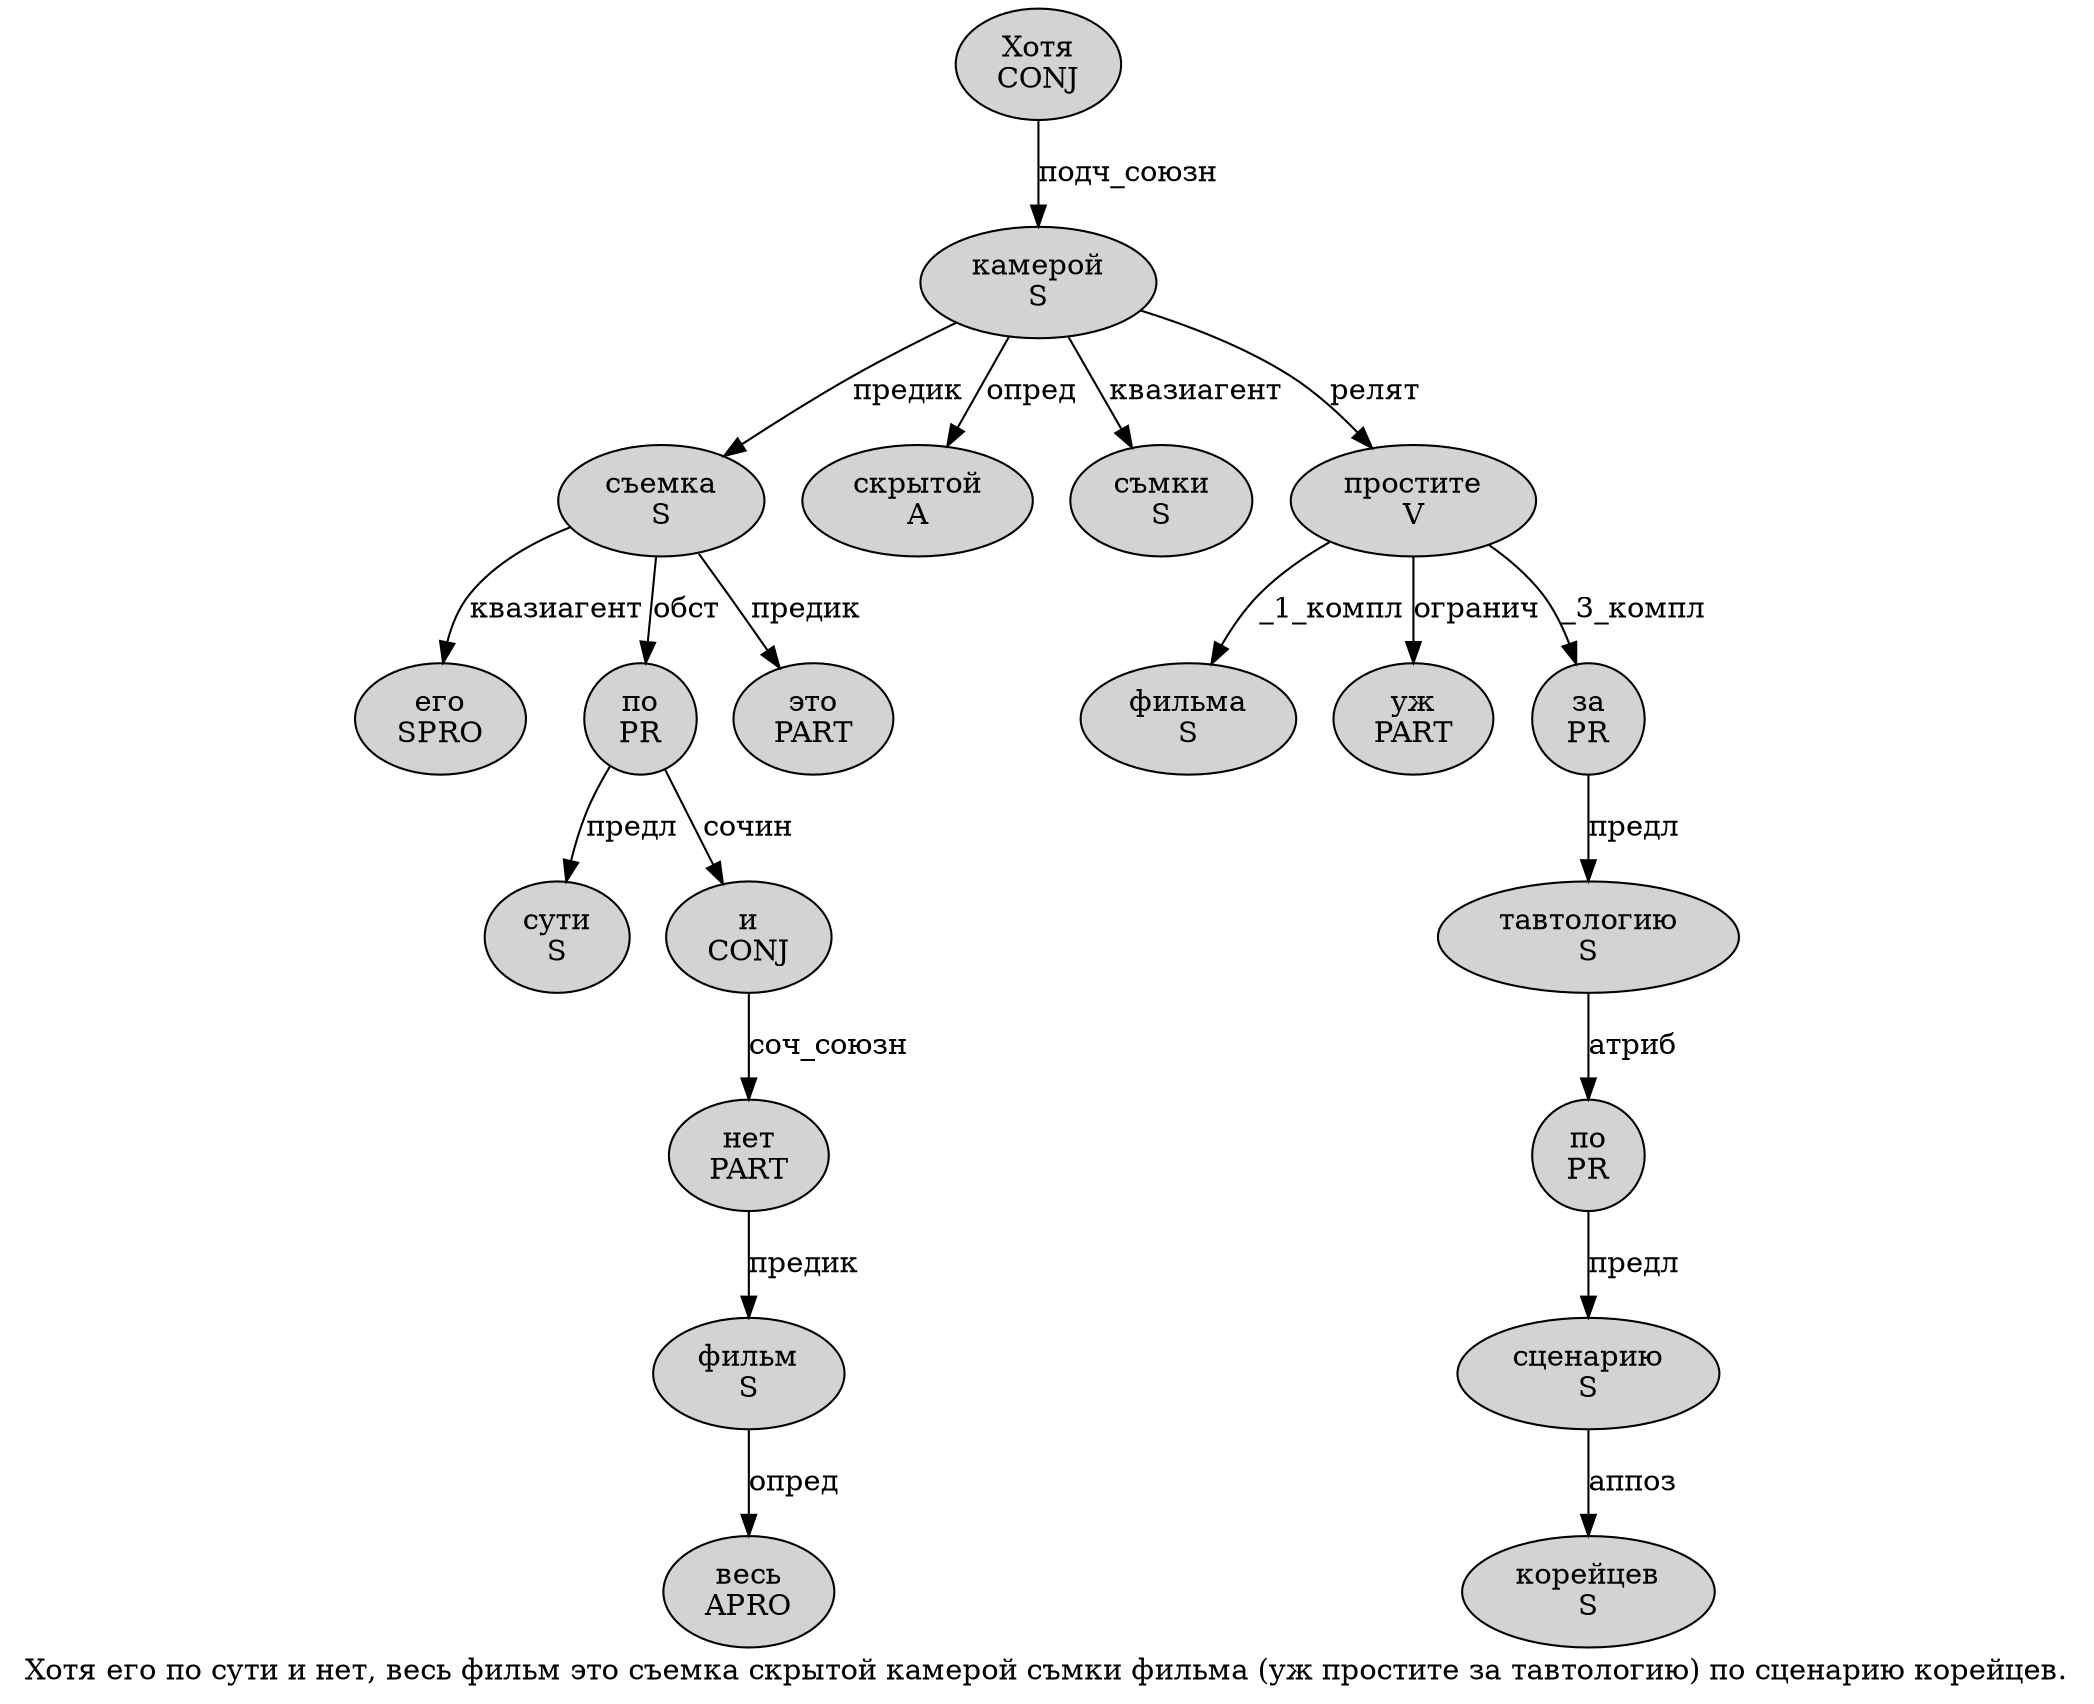 digraph SENTENCE_2453 {
	graph [label="Хотя его по сути и нет, весь фильм это съемка скрытой камерой съмки фильма (уж простите за тавтологию) по сценарию корейцев."]
	node [style=filled]
		0 [label="Хотя
CONJ" color="" fillcolor=lightgray penwidth=1 shape=ellipse]
		1 [label="его
SPRO" color="" fillcolor=lightgray penwidth=1 shape=ellipse]
		2 [label="по
PR" color="" fillcolor=lightgray penwidth=1 shape=ellipse]
		3 [label="сути
S" color="" fillcolor=lightgray penwidth=1 shape=ellipse]
		4 [label="и
CONJ" color="" fillcolor=lightgray penwidth=1 shape=ellipse]
		5 [label="нет
PART" color="" fillcolor=lightgray penwidth=1 shape=ellipse]
		7 [label="весь
APRO" color="" fillcolor=lightgray penwidth=1 shape=ellipse]
		8 [label="фильм
S" color="" fillcolor=lightgray penwidth=1 shape=ellipse]
		9 [label="это
PART" color="" fillcolor=lightgray penwidth=1 shape=ellipse]
		10 [label="съемка
S" color="" fillcolor=lightgray penwidth=1 shape=ellipse]
		11 [label="скрытой
A" color="" fillcolor=lightgray penwidth=1 shape=ellipse]
		12 [label="камерой
S" color="" fillcolor=lightgray penwidth=1 shape=ellipse]
		13 [label="съмки
S" color="" fillcolor=lightgray penwidth=1 shape=ellipse]
		14 [label="фильма
S" color="" fillcolor=lightgray penwidth=1 shape=ellipse]
		16 [label="уж
PART" color="" fillcolor=lightgray penwidth=1 shape=ellipse]
		17 [label="простите
V" color="" fillcolor=lightgray penwidth=1 shape=ellipse]
		18 [label="за
PR" color="" fillcolor=lightgray penwidth=1 shape=ellipse]
		19 [label="тавтологию
S" color="" fillcolor=lightgray penwidth=1 shape=ellipse]
		21 [label="по
PR" color="" fillcolor=lightgray penwidth=1 shape=ellipse]
		22 [label="сценарию
S" color="" fillcolor=lightgray penwidth=1 shape=ellipse]
		23 [label="корейцев
S" color="" fillcolor=lightgray penwidth=1 shape=ellipse]
			10 -> 1 [label="квазиагент"]
			10 -> 2 [label="обст"]
			10 -> 9 [label="предик"]
			22 -> 23 [label="аппоз"]
			12 -> 10 [label="предик"]
			12 -> 11 [label="опред"]
			12 -> 13 [label="квазиагент"]
			12 -> 17 [label="релят"]
			5 -> 8 [label="предик"]
			4 -> 5 [label="соч_союзн"]
			21 -> 22 [label="предл"]
			0 -> 12 [label="подч_союзн"]
			2 -> 3 [label="предл"]
			2 -> 4 [label="сочин"]
			8 -> 7 [label="опред"]
			19 -> 21 [label="атриб"]
			17 -> 14 [label="_1_компл"]
			17 -> 16 [label="огранич"]
			17 -> 18 [label="_3_компл"]
			18 -> 19 [label="предл"]
}